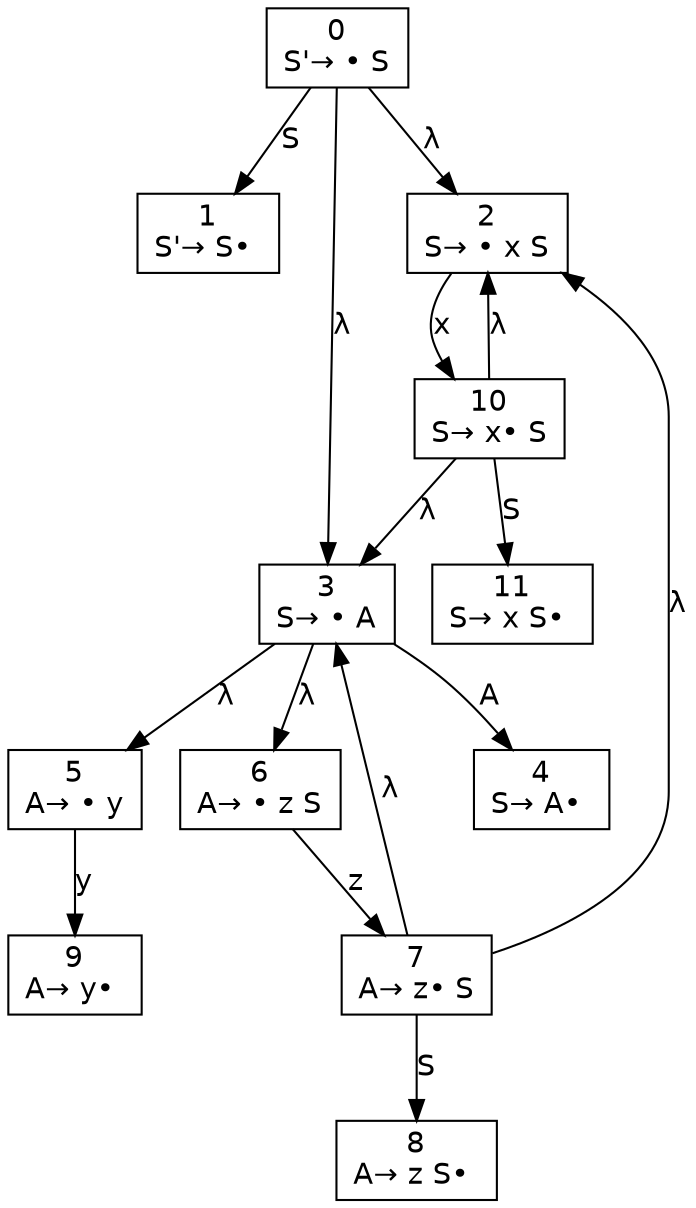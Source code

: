 digraph d{
node [fontname=Helvetica,shape=box];
edge [fontname=Helvetica];
n0 [label=<0<br />S'→ • S>];
n1 [label=<1<br />S'→ S• >];
n2 [label=<2<br />S→ • x S>];
n3 [label=<3<br />S→ • A>];
n4 [label=<4<br />S→ A• >];
n5 [label=<5<br />A→ • y>];
n6 [label=<6<br />A→ • z S>];
n7 [label=<7<br />A→ z• S>];
n8 [label=<8<br />A→ z S• >];
n9 [label=<9<br />A→ y• >];
n10 [label=<10<br />S→ x• S>];
n11 [label=<11<br />S→ x S• >];
n0 -> n1 [label="S"];
n0 -> n2 [label=<&lambda;>];
n0 -> n3 [label=<&lambda;>];
n2 -> n10 [label="x"];
n3 -> n4 [label="A"];
n3 -> n5 [label=<&lambda;>];
n3 -> n6 [label=<&lambda;>];
n5 -> n9 [label="y"];
n6 -> n7 [label="z"];
n7 -> n8 [label="S"];
n7 -> n2 [label=<&lambda;>];
n7 -> n3 [label=<&lambda;>];
n10 -> n11 [label="S"];
n10 -> n2 [label=<&lambda;>];
n10 -> n3 [label=<&lambda;>];
}